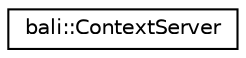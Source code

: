 digraph "Graphical Class Hierarchy"
{
  edge [fontname="Helvetica",fontsize="10",labelfontname="Helvetica",labelfontsize="10"];
  node [fontname="Helvetica",fontsize="10",shape=record];
  rankdir="LR";
  Node1 [label="bali::ContextServer",height=0.2,width=0.4,color="black", fillcolor="white", style="filled",URL="$classbali_1_1_context_server.html"];
}
